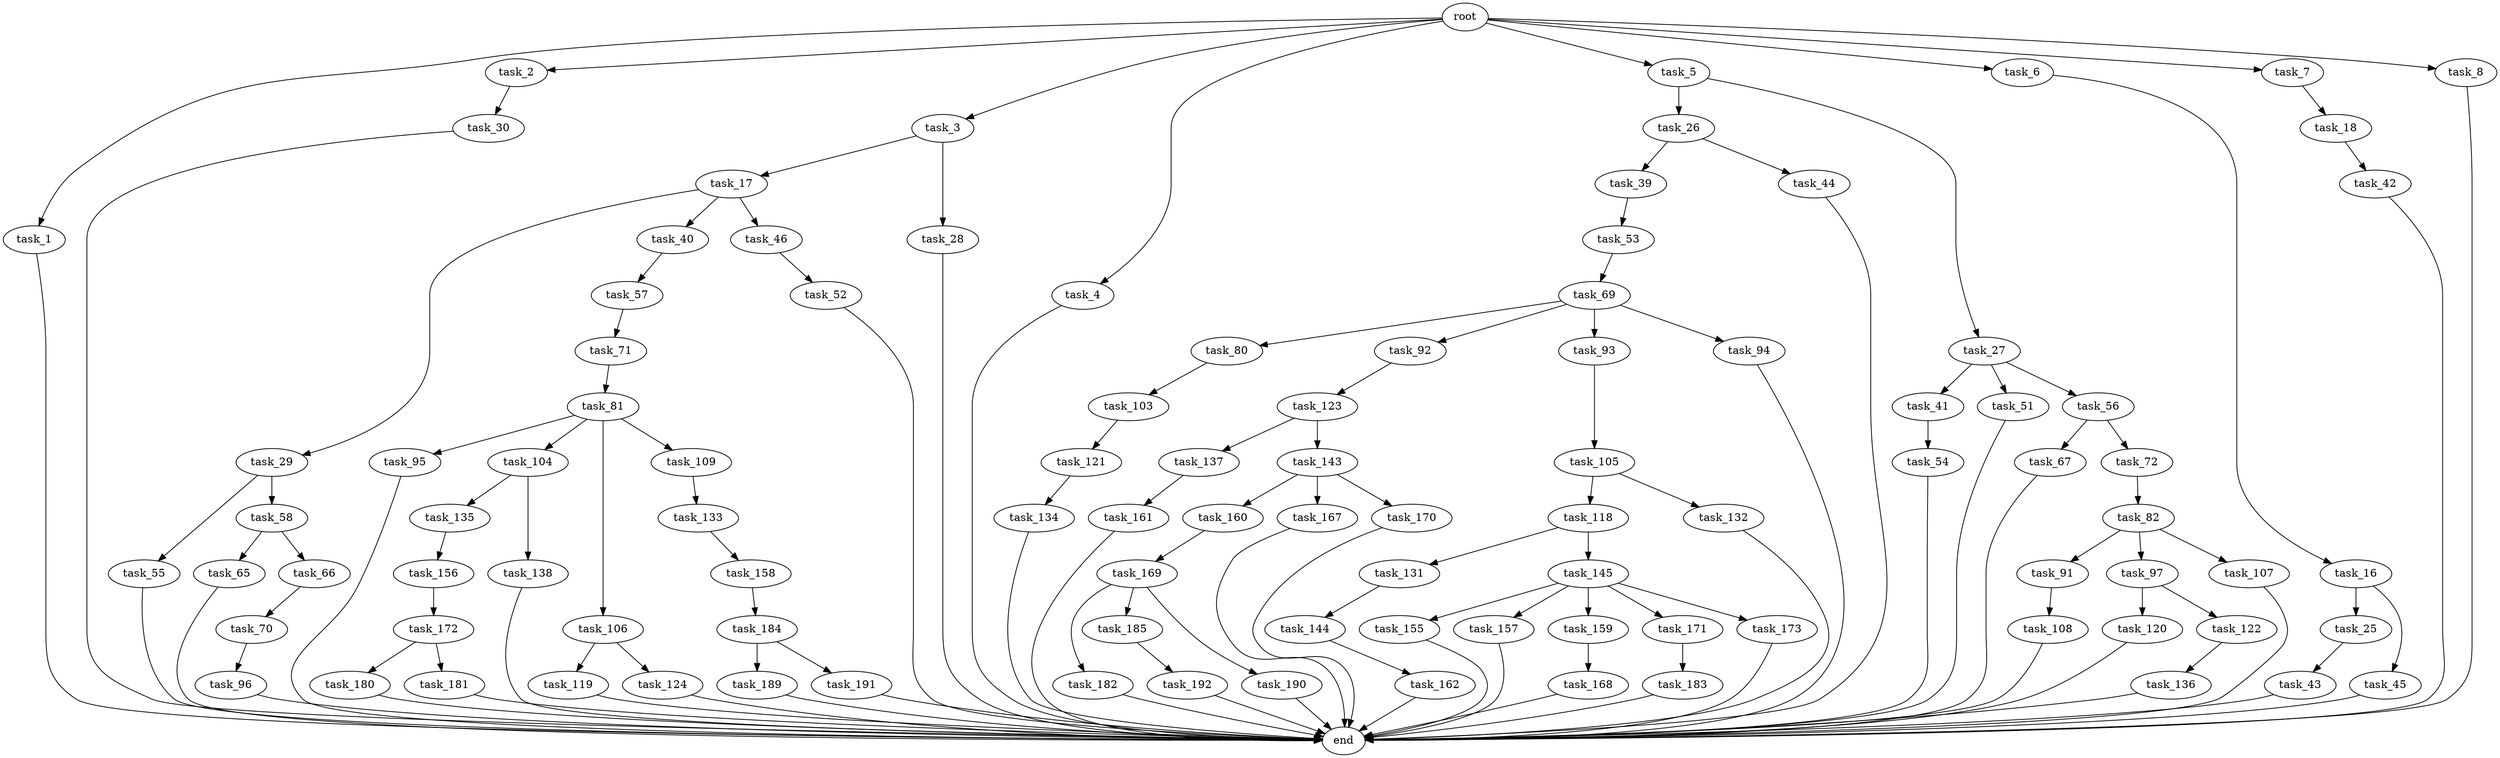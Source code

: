 digraph G {
  root [size="0.000000"];
  task_1 [size="33973261402.000000"];
  task_2 [size="368293445632.000000"];
  task_3 [size="549755813888.000000"];
  task_4 [size="857186249530.000000"];
  task_5 [size="1103410696725.000000"];
  task_6 [size="305020095604.000000"];
  task_7 [size="169934080372.000000"];
  task_8 [size="198293784446.000000"];
  task_16 [size="29846355716.000000"];
  task_17 [size="2530260546.000000"];
  task_18 [size="212171259129.000000"];
  task_25 [size="1734502172.000000"];
  task_26 [size="8589934592.000000"];
  task_27 [size="68719476736.000000"];
  task_28 [size="28991029248.000000"];
  task_29 [size="652258133285.000000"];
  task_30 [size="9666098795.000000"];
  task_39 [size="22507891413.000000"];
  task_40 [size="231928233984.000000"];
  task_41 [size="39373914166.000000"];
  task_42 [size="3105371400.000000"];
  task_43 [size="368293445632.000000"];
  task_44 [size="45153406942.000000"];
  task_45 [size="113248099801.000000"];
  task_46 [size="192407415264.000000"];
  task_51 [size="402345256170.000000"];
  task_52 [size="8589934592.000000"];
  task_53 [size="143880331014.000000"];
  task_54 [size="549755813888.000000"];
  task_55 [size="1674367233.000000"];
  task_56 [size="200384485357.000000"];
  task_57 [size="2102453203.000000"];
  task_58 [size="368293445632.000000"];
  task_65 [size="782757789696.000000"];
  task_66 [size="40161586841.000000"];
  task_67 [size="663321400080.000000"];
  task_69 [size="368293445632.000000"];
  task_70 [size="134217728000.000000"];
  task_71 [size="368293445632.000000"];
  task_72 [size="25556549658.000000"];
  task_80 [size="76546904735.000000"];
  task_81 [size="549755813888.000000"];
  task_82 [size="568236837617.000000"];
  task_91 [size="472494186843.000000"];
  task_92 [size="50195588819.000000"];
  task_93 [size="7627866950.000000"];
  task_94 [size="484907060465.000000"];
  task_95 [size="68719476736.000000"];
  task_96 [size="549755813888.000000"];
  task_97 [size="231928233984.000000"];
  task_103 [size="368293445632.000000"];
  task_104 [size="2091789464.000000"];
  task_105 [size="497722994963.000000"];
  task_106 [size="3528862970.000000"];
  task_107 [size="26419601946.000000"];
  task_108 [size="68719476736.000000"];
  task_109 [size="9491771313.000000"];
  task_118 [size="46079218323.000000"];
  task_119 [size="229459517448.000000"];
  task_120 [size="368293445632.000000"];
  task_121 [size="1698305481.000000"];
  task_122 [size="368293445632.000000"];
  task_123 [size="4443663190.000000"];
  task_124 [size="302026773046.000000"];
  task_131 [size="45363374594.000000"];
  task_132 [size="477600015531.000000"];
  task_133 [size="479791547211.000000"];
  task_134 [size="430663770728.000000"];
  task_135 [size="231928233984.000000"];
  task_136 [size="999460560.000000"];
  task_137 [size="782757789696.000000"];
  task_138 [size="20403689642.000000"];
  task_143 [size="584096907658.000000"];
  task_144 [size="8589934592.000000"];
  task_145 [size="4634054798.000000"];
  task_155 [size="180672368092.000000"];
  task_156 [size="1073741824000.000000"];
  task_157 [size="29846483255.000000"];
  task_158 [size="8524043714.000000"];
  task_159 [size="10928228860.000000"];
  task_160 [size="1197374221.000000"];
  task_161 [size="22872507925.000000"];
  task_162 [size="1463097796.000000"];
  task_167 [size="492491300670.000000"];
  task_168 [size="8589934592.000000"];
  task_169 [size="8589934592.000000"];
  task_170 [size="31159006571.000000"];
  task_171 [size="782757789696.000000"];
  task_172 [size="231928233984.000000"];
  task_173 [size="7265270087.000000"];
  task_180 [size="417162448060.000000"];
  task_181 [size="16882294668.000000"];
  task_182 [size="589442722.000000"];
  task_183 [size="231928233984.000000"];
  task_184 [size="28991029248.000000"];
  task_185 [size="15993990865.000000"];
  task_189 [size="219714821839.000000"];
  task_190 [size="3275722135.000000"];
  task_191 [size="92378015847.000000"];
  task_192 [size="4644128389.000000"];
  end [size="0.000000"];

  root -> task_1 [size="1.000000"];
  root -> task_2 [size="1.000000"];
  root -> task_3 [size="1.000000"];
  root -> task_4 [size="1.000000"];
  root -> task_5 [size="1.000000"];
  root -> task_6 [size="1.000000"];
  root -> task_7 [size="1.000000"];
  root -> task_8 [size="1.000000"];
  task_1 -> end [size="1.000000"];
  task_2 -> task_30 [size="411041792.000000"];
  task_3 -> task_17 [size="536870912.000000"];
  task_3 -> task_28 [size="536870912.000000"];
  task_4 -> end [size="1.000000"];
  task_5 -> task_26 [size="838860800.000000"];
  task_5 -> task_27 [size="838860800.000000"];
  task_6 -> task_16 [size="209715200.000000"];
  task_7 -> task_18 [size="134217728.000000"];
  task_8 -> end [size="1.000000"];
  task_16 -> task_25 [size="134217728.000000"];
  task_16 -> task_45 [size="134217728.000000"];
  task_17 -> task_29 [size="75497472.000000"];
  task_17 -> task_40 [size="75497472.000000"];
  task_17 -> task_46 [size="75497472.000000"];
  task_18 -> task_42 [size="838860800.000000"];
  task_25 -> task_43 [size="75497472.000000"];
  task_26 -> task_39 [size="33554432.000000"];
  task_26 -> task_44 [size="33554432.000000"];
  task_27 -> task_41 [size="134217728.000000"];
  task_27 -> task_51 [size="134217728.000000"];
  task_27 -> task_56 [size="134217728.000000"];
  task_28 -> end [size="1.000000"];
  task_29 -> task_55 [size="536870912.000000"];
  task_29 -> task_58 [size="536870912.000000"];
  task_30 -> end [size="1.000000"];
  task_39 -> task_53 [size="33554432.000000"];
  task_40 -> task_57 [size="301989888.000000"];
  task_41 -> task_54 [size="838860800.000000"];
  task_42 -> end [size="1.000000"];
  task_43 -> end [size="1.000000"];
  task_44 -> end [size="1.000000"];
  task_45 -> end [size="1.000000"];
  task_46 -> task_52 [size="209715200.000000"];
  task_51 -> end [size="1.000000"];
  task_52 -> end [size="1.000000"];
  task_53 -> task_69 [size="209715200.000000"];
  task_54 -> end [size="1.000000"];
  task_55 -> end [size="1.000000"];
  task_56 -> task_67 [size="301989888.000000"];
  task_56 -> task_72 [size="301989888.000000"];
  task_57 -> task_71 [size="134217728.000000"];
  task_58 -> task_65 [size="411041792.000000"];
  task_58 -> task_66 [size="411041792.000000"];
  task_65 -> end [size="1.000000"];
  task_66 -> task_70 [size="134217728.000000"];
  task_67 -> end [size="1.000000"];
  task_69 -> task_80 [size="411041792.000000"];
  task_69 -> task_92 [size="411041792.000000"];
  task_69 -> task_93 [size="411041792.000000"];
  task_69 -> task_94 [size="411041792.000000"];
  task_70 -> task_96 [size="209715200.000000"];
  task_71 -> task_81 [size="411041792.000000"];
  task_72 -> task_82 [size="33554432.000000"];
  task_80 -> task_103 [size="301989888.000000"];
  task_81 -> task_95 [size="536870912.000000"];
  task_81 -> task_104 [size="536870912.000000"];
  task_81 -> task_106 [size="536870912.000000"];
  task_81 -> task_109 [size="536870912.000000"];
  task_82 -> task_91 [size="536870912.000000"];
  task_82 -> task_97 [size="536870912.000000"];
  task_82 -> task_107 [size="536870912.000000"];
  task_91 -> task_108 [size="411041792.000000"];
  task_92 -> task_123 [size="75497472.000000"];
  task_93 -> task_105 [size="838860800.000000"];
  task_94 -> end [size="1.000000"];
  task_95 -> end [size="1.000000"];
  task_96 -> end [size="1.000000"];
  task_97 -> task_120 [size="301989888.000000"];
  task_97 -> task_122 [size="301989888.000000"];
  task_103 -> task_121 [size="411041792.000000"];
  task_104 -> task_135 [size="75497472.000000"];
  task_104 -> task_138 [size="75497472.000000"];
  task_105 -> task_118 [size="411041792.000000"];
  task_105 -> task_132 [size="411041792.000000"];
  task_106 -> task_119 [size="411041792.000000"];
  task_106 -> task_124 [size="411041792.000000"];
  task_107 -> end [size="1.000000"];
  task_108 -> end [size="1.000000"];
  task_109 -> task_133 [size="411041792.000000"];
  task_118 -> task_131 [size="838860800.000000"];
  task_118 -> task_145 [size="838860800.000000"];
  task_119 -> end [size="1.000000"];
  task_120 -> end [size="1.000000"];
  task_121 -> task_134 [size="33554432.000000"];
  task_122 -> task_136 [size="411041792.000000"];
  task_123 -> task_137 [size="134217728.000000"];
  task_123 -> task_143 [size="134217728.000000"];
  task_124 -> end [size="1.000000"];
  task_131 -> task_144 [size="838860800.000000"];
  task_132 -> end [size="1.000000"];
  task_133 -> task_158 [size="679477248.000000"];
  task_134 -> end [size="1.000000"];
  task_135 -> task_156 [size="301989888.000000"];
  task_136 -> end [size="1.000000"];
  task_137 -> task_161 [size="679477248.000000"];
  task_138 -> end [size="1.000000"];
  task_143 -> task_160 [size="411041792.000000"];
  task_143 -> task_167 [size="411041792.000000"];
  task_143 -> task_170 [size="411041792.000000"];
  task_144 -> task_162 [size="33554432.000000"];
  task_145 -> task_155 [size="75497472.000000"];
  task_145 -> task_157 [size="75497472.000000"];
  task_145 -> task_159 [size="75497472.000000"];
  task_145 -> task_171 [size="75497472.000000"];
  task_145 -> task_173 [size="75497472.000000"];
  task_155 -> end [size="1.000000"];
  task_156 -> task_172 [size="838860800.000000"];
  task_157 -> end [size="1.000000"];
  task_158 -> task_184 [size="33554432.000000"];
  task_159 -> task_168 [size="209715200.000000"];
  task_160 -> task_169 [size="33554432.000000"];
  task_161 -> end [size="1.000000"];
  task_162 -> end [size="1.000000"];
  task_167 -> end [size="1.000000"];
  task_168 -> end [size="1.000000"];
  task_169 -> task_182 [size="33554432.000000"];
  task_169 -> task_185 [size="33554432.000000"];
  task_169 -> task_190 [size="33554432.000000"];
  task_170 -> end [size="1.000000"];
  task_171 -> task_183 [size="679477248.000000"];
  task_172 -> task_180 [size="301989888.000000"];
  task_172 -> task_181 [size="301989888.000000"];
  task_173 -> end [size="1.000000"];
  task_180 -> end [size="1.000000"];
  task_181 -> end [size="1.000000"];
  task_182 -> end [size="1.000000"];
  task_183 -> end [size="1.000000"];
  task_184 -> task_189 [size="75497472.000000"];
  task_184 -> task_191 [size="75497472.000000"];
  task_185 -> task_192 [size="679477248.000000"];
  task_189 -> end [size="1.000000"];
  task_190 -> end [size="1.000000"];
  task_191 -> end [size="1.000000"];
  task_192 -> end [size="1.000000"];
}
